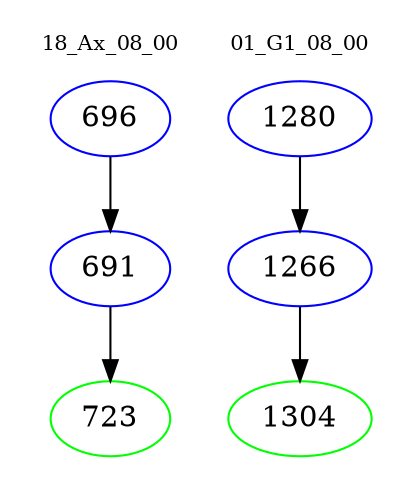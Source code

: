 digraph{
subgraph cluster_0 {
color = white
label = "18_Ax_08_00";
fontsize=10;
T0_696 [label="696", color="blue"]
T0_696 -> T0_691 [color="black"]
T0_691 [label="691", color="blue"]
T0_691 -> T0_723 [color="black"]
T0_723 [label="723", color="green"]
}
subgraph cluster_1 {
color = white
label = "01_G1_08_00";
fontsize=10;
T1_1280 [label="1280", color="blue"]
T1_1280 -> T1_1266 [color="black"]
T1_1266 [label="1266", color="blue"]
T1_1266 -> T1_1304 [color="black"]
T1_1304 [label="1304", color="green"]
}
}
